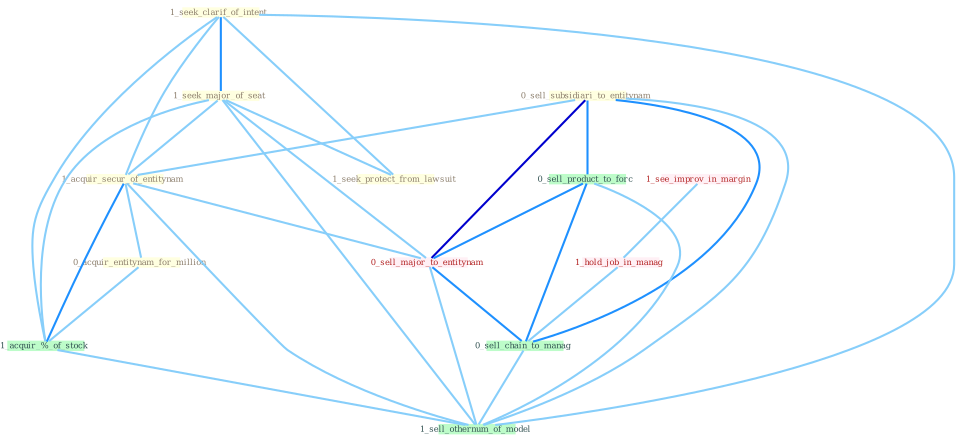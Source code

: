 Graph G{ 
    node
    [shape=polygon,style=filled,width=.5,height=.06,color="#BDFCC9",fixedsize=true,fontsize=4,
    fontcolor="#2f4f4f"];
    {node
    [color="#ffffe0", fontcolor="#8b7d6b"] "1_seek_clarif_of_intent " "0_sell_subsidiari_to_entitynam " "1_seek_major_of_seat " "1_acquir_secur_of_entitynam " "0_acquir_entitynam_for_million " "1_seek_protect_from_lawsuit "}
{node [color="#fff0f5", fontcolor="#b22222"] "1_see_improv_in_margin " "1_hold_job_in_manag " "0_sell_major_to_entitynam "}
edge [color="#B0E2FF"];

	"1_seek_clarif_of_intent " -- "1_seek_major_of_seat " [w="2", color="#1e90ff" , len=0.8];
	"1_seek_clarif_of_intent " -- "1_acquir_secur_of_entitynam " [w="1", color="#87cefa" ];
	"1_seek_clarif_of_intent " -- "1_seek_protect_from_lawsuit " [w="1", color="#87cefa" ];
	"1_seek_clarif_of_intent " -- "1_acquir_%_of_stock " [w="1", color="#87cefa" ];
	"1_seek_clarif_of_intent " -- "1_sell_othernum_of_model " [w="1", color="#87cefa" ];
	"0_sell_subsidiari_to_entitynam " -- "1_acquir_secur_of_entitynam " [w="1", color="#87cefa" ];
	"0_sell_subsidiari_to_entitynam " -- "0_sell_product_to_forc " [w="2", color="#1e90ff" , len=0.8];
	"0_sell_subsidiari_to_entitynam " -- "0_sell_major_to_entitynam " [w="3", color="#0000cd" , len=0.6];
	"0_sell_subsidiari_to_entitynam " -- "0_sell_chain_to_manag " [w="2", color="#1e90ff" , len=0.8];
	"0_sell_subsidiari_to_entitynam " -- "1_sell_othernum_of_model " [w="1", color="#87cefa" ];
	"1_seek_major_of_seat " -- "1_acquir_secur_of_entitynam " [w="1", color="#87cefa" ];
	"1_seek_major_of_seat " -- "1_seek_protect_from_lawsuit " [w="1", color="#87cefa" ];
	"1_seek_major_of_seat " -- "1_acquir_%_of_stock " [w="1", color="#87cefa" ];
	"1_seek_major_of_seat " -- "0_sell_major_to_entitynam " [w="1", color="#87cefa" ];
	"1_seek_major_of_seat " -- "1_sell_othernum_of_model " [w="1", color="#87cefa" ];
	"1_acquir_secur_of_entitynam " -- "0_acquir_entitynam_for_million " [w="1", color="#87cefa" ];
	"1_acquir_secur_of_entitynam " -- "1_acquir_%_of_stock " [w="2", color="#1e90ff" , len=0.8];
	"1_acquir_secur_of_entitynam " -- "0_sell_major_to_entitynam " [w="1", color="#87cefa" ];
	"1_acquir_secur_of_entitynam " -- "1_sell_othernum_of_model " [w="1", color="#87cefa" ];
	"0_acquir_entitynam_for_million " -- "1_acquir_%_of_stock " [w="1", color="#87cefa" ];
	"1_see_improv_in_margin " -- "1_hold_job_in_manag " [w="1", color="#87cefa" ];
	"1_acquir_%_of_stock " -- "1_sell_othernum_of_model " [w="1", color="#87cefa" ];
	"1_hold_job_in_manag " -- "0_sell_chain_to_manag " [w="1", color="#87cefa" ];
	"0_sell_product_to_forc " -- "0_sell_major_to_entitynam " [w="2", color="#1e90ff" , len=0.8];
	"0_sell_product_to_forc " -- "0_sell_chain_to_manag " [w="2", color="#1e90ff" , len=0.8];
	"0_sell_product_to_forc " -- "1_sell_othernum_of_model " [w="1", color="#87cefa" ];
	"0_sell_major_to_entitynam " -- "0_sell_chain_to_manag " [w="2", color="#1e90ff" , len=0.8];
	"0_sell_major_to_entitynam " -- "1_sell_othernum_of_model " [w="1", color="#87cefa" ];
	"0_sell_chain_to_manag " -- "1_sell_othernum_of_model " [w="1", color="#87cefa" ];
}